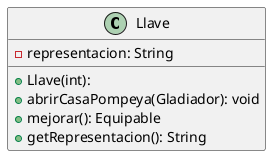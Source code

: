@startuml

skinparam linetype ortho

class Llave {
  + Llave(int):
  - representacion: String
  + abrirCasaPompeya(Gladiador): void
  + mejorar(): Equipable
  + getRepresentacion(): String
}

@enduml
